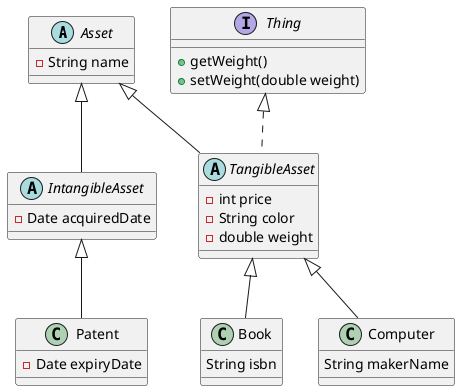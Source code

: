 @startuml
'https://plantuml.com/class-diagram

'abstract class AbstractList
'abstract AbstractCollection
'interface List
'interface Collection
'
'List <|-- AbstractList
'Collection <|-- AbstractCollection
'
'Collection <|- List
'AbstractCollection <|- AbstractList
'AbstractList <|-- ArrayList
'
'class ArrayList {
'Object[] elementData
'size()
'}
'
'enum TimeUnit {
'DAYS
'HOURS
'MINUTES
'}

abstract class Asset {
    - String name
}

abstract class IntangibleAsset extends Asset {
    - Date acquiredDate
}

class Patent extends IntangibleAsset {
    - Date expiryDate
}

interface Thing {
    + getWeight()
    + setWeight(double weight)
}

abstract class TangibleAsset extends Asset implements Thing {
    - int price
    - String color
    - double weight
}

class Book extends TangibleAsset {
    String isbn
}

class Computer extends TangibleAsset {
    String makerName
}

@enduml